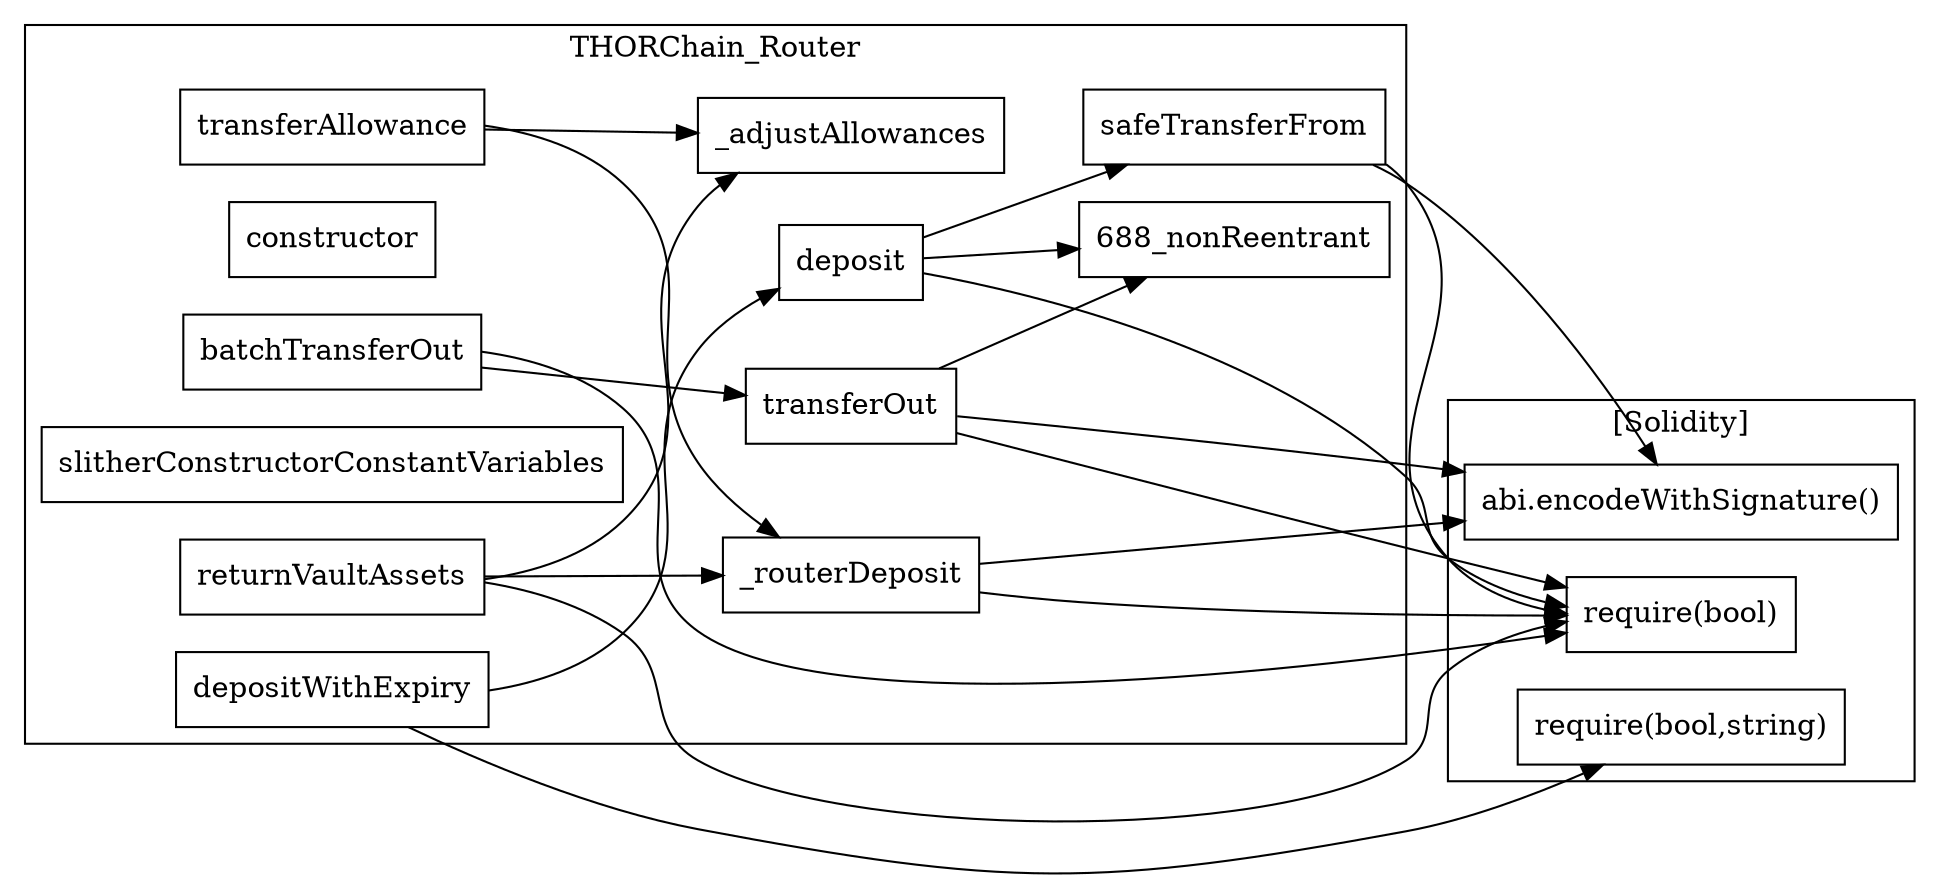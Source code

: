 strict digraph {
rankdir="LR"
node [shape=box]
subgraph cluster_688_THORChain_Router {
label = "THORChain_Router"
"688_batchTransferOut" [label="batchTransferOut"]
"688_constructor" [label="constructor"]
"688__adjustAllowances" [label="_adjustAllowances"]
"688_transferAllowance" [label="transferAllowance"]
"688_slitherConstructorConstantVariables" [label="slitherConstructorConstantVariables"]
"688_returnVaultAssets" [label="returnVaultAssets"]
"688_deposit" [label="deposit"]
"688_safeTransferFrom" [label="safeTransferFrom"]
"688_transferOut" [label="transferOut"]
"688_depositWithExpiry" [label="depositWithExpiry"]
"688__routerDeposit" [label="_routerDeposit"]
"688_deposit" -> "688_nonReentrant"
"688_transferOut" -> "688_nonReentrant"
"688_deposit" -> "688_safeTransferFrom"
"688_batchTransferOut" -> "688_transferOut"
"688_transferAllowance" -> "688__routerDeposit"
"688_depositWithExpiry" -> "688_deposit"
"688_returnVaultAssets" -> "688__adjustAllowances"
"688_returnVaultAssets" -> "688__routerDeposit"
"688_transferAllowance" -> "688__adjustAllowances"
}subgraph cluster_solidity {
label = "[Solidity]"
"abi.encodeWithSignature()" 
"require(bool,string)" 
"require(bool)" 
"688_returnVaultAssets" -> "require(bool)"
"688_safeTransferFrom" -> "abi.encodeWithSignature()"
"688__routerDeposit" -> "abi.encodeWithSignature()"
"688_deposit" -> "require(bool)"
"688_safeTransferFrom" -> "require(bool)"
"688_batchTransferOut" -> "require(bool)"
"688__routerDeposit" -> "require(bool)"
"688_transferOut" -> "abi.encodeWithSignature()"
"688_depositWithExpiry" -> "require(bool,string)"
"688_transferOut" -> "require(bool)"
}
}